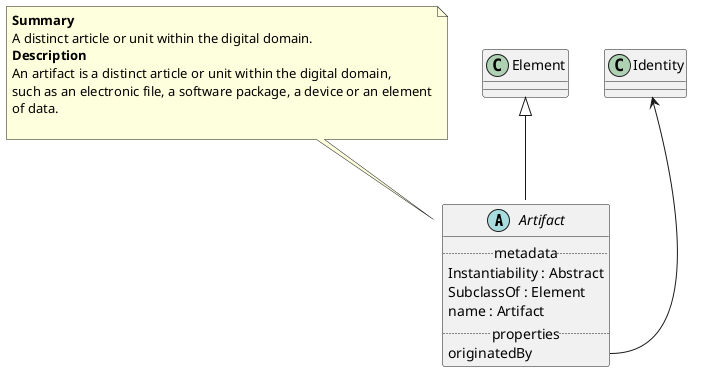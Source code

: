 @startuml
abstract Artifact {
.. metadata ..
    Instantiability : Abstract
    SubclassOf : Element
    name : Artifact
.. properties ..
    originatedBy
}
note top of Artifact
<b>Summary</b>
A distinct article or unit within the digital domain.
<b>Description</b>
An artifact is a distinct article or unit within the digital domain,
such as an electronic file, a software package, a device or an element
of data.

end note
"Element" <|-- "Artifact"
"Identity" <-- "Artifact::originatedBy"
@enduml
